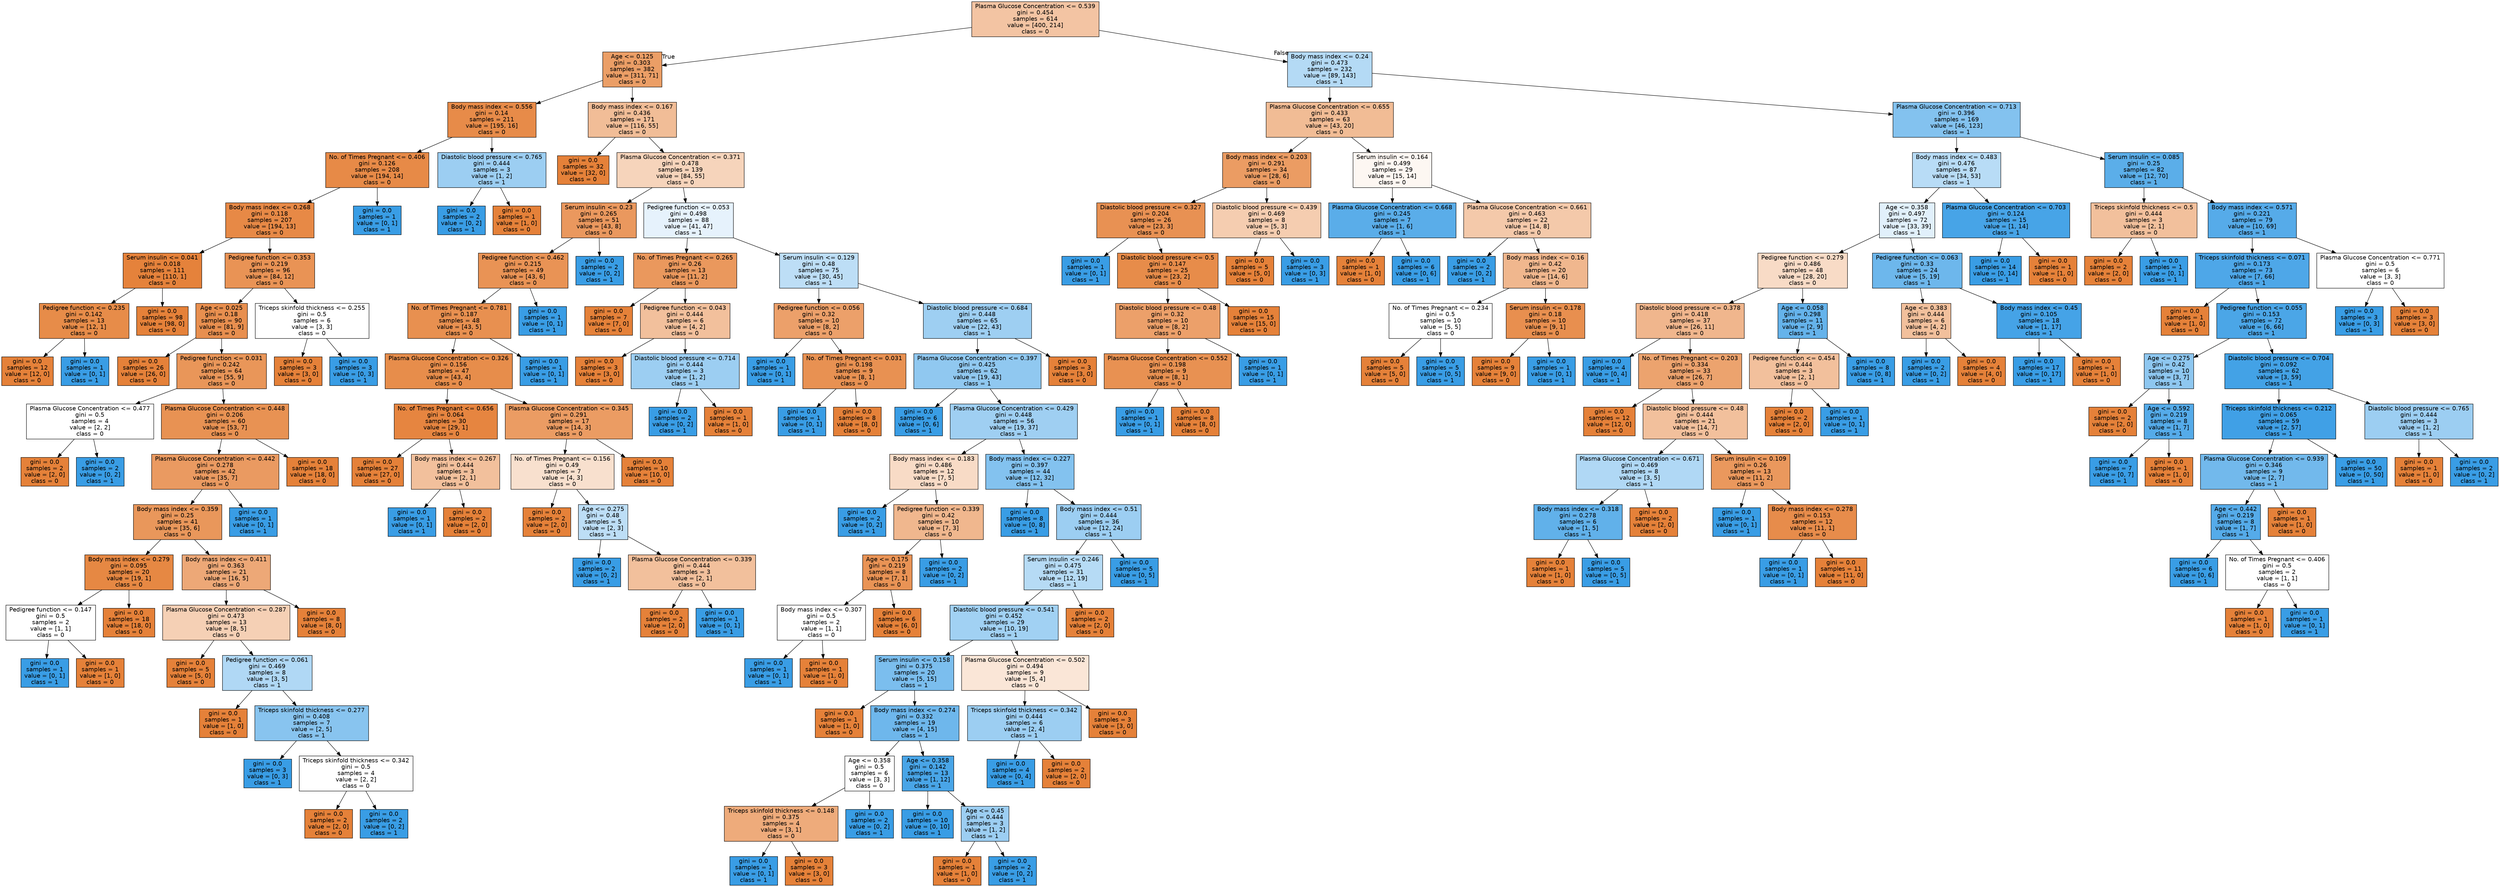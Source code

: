 digraph Tree {
node [shape=box, style="filled", color="black", fontname="helvetica"] ;
edge [fontname="helvetica"] ;
0 [label="Plasma Glucose Concentration <= 0.539\ngini = 0.454\nsamples = 614\nvalue = [400, 214]\nclass = 0", fillcolor="#f3c4a3"] ;
1 [label="Age <= 0.125\ngini = 0.303\nsamples = 382\nvalue = [311, 71]\nclass = 0", fillcolor="#eb9e66"] ;
0 -> 1 [labeldistance=2.5, labelangle=45, headlabel="True"] ;
2 [label="Body mass index <= 0.556\ngini = 0.14\nsamples = 211\nvalue = [195, 16]\nclass = 0", fillcolor="#e78b49"] ;
1 -> 2 ;
3 [label="No. of Times Pregnant <= 0.406\ngini = 0.126\nsamples = 208\nvalue = [194, 14]\nclass = 0", fillcolor="#e78a47"] ;
2 -> 3 ;
4 [label="Body mass index <= 0.268\ngini = 0.118\nsamples = 207\nvalue = [194, 13]\nclass = 0", fillcolor="#e78946"] ;
3 -> 4 ;
5 [label="Serum insulin <= 0.041\ngini = 0.018\nsamples = 111\nvalue = [110, 1]\nclass = 0", fillcolor="#e5823b"] ;
4 -> 5 ;
6 [label="Pedigree function <= 0.235\ngini = 0.142\nsamples = 13\nvalue = [12, 1]\nclass = 0", fillcolor="#e78c49"] ;
5 -> 6 ;
7 [label="gini = 0.0\nsamples = 12\nvalue = [12, 0]\nclass = 0", fillcolor="#e58139"] ;
6 -> 7 ;
8 [label="gini = 0.0\nsamples = 1\nvalue = [0, 1]\nclass = 1", fillcolor="#399de5"] ;
6 -> 8 ;
9 [label="gini = 0.0\nsamples = 98\nvalue = [98, 0]\nclass = 0", fillcolor="#e58139"] ;
5 -> 9 ;
10 [label="Pedigree function <= 0.353\ngini = 0.219\nsamples = 96\nvalue = [84, 12]\nclass = 0", fillcolor="#e99355"] ;
4 -> 10 ;
11 [label="Age <= 0.025\ngini = 0.18\nsamples = 90\nvalue = [81, 9]\nclass = 0", fillcolor="#e88f4f"] ;
10 -> 11 ;
12 [label="gini = 0.0\nsamples = 26\nvalue = [26, 0]\nclass = 0", fillcolor="#e58139"] ;
11 -> 12 ;
13 [label="Pedigree function <= 0.031\ngini = 0.242\nsamples = 64\nvalue = [55, 9]\nclass = 0", fillcolor="#e99659"] ;
11 -> 13 ;
14 [label="Plasma Glucose Concentration <= 0.477\ngini = 0.5\nsamples = 4\nvalue = [2, 2]\nclass = 0", fillcolor="#ffffff"] ;
13 -> 14 ;
15 [label="gini = 0.0\nsamples = 2\nvalue = [2, 0]\nclass = 0", fillcolor="#e58139"] ;
14 -> 15 ;
16 [label="gini = 0.0\nsamples = 2\nvalue = [0, 2]\nclass = 1", fillcolor="#399de5"] ;
14 -> 16 ;
17 [label="Plasma Glucose Concentration <= 0.448\ngini = 0.206\nsamples = 60\nvalue = [53, 7]\nclass = 0", fillcolor="#e89253"] ;
13 -> 17 ;
18 [label="Plasma Glucose Concentration <= 0.442\ngini = 0.278\nsamples = 42\nvalue = [35, 7]\nclass = 0", fillcolor="#ea9a61"] ;
17 -> 18 ;
19 [label="Body mass index <= 0.359\ngini = 0.25\nsamples = 41\nvalue = [35, 6]\nclass = 0", fillcolor="#e9975b"] ;
18 -> 19 ;
20 [label="Body mass index <= 0.279\ngini = 0.095\nsamples = 20\nvalue = [19, 1]\nclass = 0", fillcolor="#e68843"] ;
19 -> 20 ;
21 [label="Pedigree function <= 0.147\ngini = 0.5\nsamples = 2\nvalue = [1, 1]\nclass = 0", fillcolor="#ffffff"] ;
20 -> 21 ;
22 [label="gini = 0.0\nsamples = 1\nvalue = [0, 1]\nclass = 1", fillcolor="#399de5"] ;
21 -> 22 ;
23 [label="gini = 0.0\nsamples = 1\nvalue = [1, 0]\nclass = 0", fillcolor="#e58139"] ;
21 -> 23 ;
24 [label="gini = 0.0\nsamples = 18\nvalue = [18, 0]\nclass = 0", fillcolor="#e58139"] ;
20 -> 24 ;
25 [label="Body mass index <= 0.411\ngini = 0.363\nsamples = 21\nvalue = [16, 5]\nclass = 0", fillcolor="#eda877"] ;
19 -> 25 ;
26 [label="Plasma Glucose Concentration <= 0.287\ngini = 0.473\nsamples = 13\nvalue = [8, 5]\nclass = 0", fillcolor="#f5d0b5"] ;
25 -> 26 ;
27 [label="gini = 0.0\nsamples = 5\nvalue = [5, 0]\nclass = 0", fillcolor="#e58139"] ;
26 -> 27 ;
28 [label="Pedigree function <= 0.061\ngini = 0.469\nsamples = 8\nvalue = [3, 5]\nclass = 1", fillcolor="#b0d8f5"] ;
26 -> 28 ;
29 [label="gini = 0.0\nsamples = 1\nvalue = [1, 0]\nclass = 0", fillcolor="#e58139"] ;
28 -> 29 ;
30 [label="Triceps skinfold thickness <= 0.277\ngini = 0.408\nsamples = 7\nvalue = [2, 5]\nclass = 1", fillcolor="#88c4ef"] ;
28 -> 30 ;
31 [label="gini = 0.0\nsamples = 3\nvalue = [0, 3]\nclass = 1", fillcolor="#399de5"] ;
30 -> 31 ;
32 [label="Triceps skinfold thickness <= 0.342\ngini = 0.5\nsamples = 4\nvalue = [2, 2]\nclass = 0", fillcolor="#ffffff"] ;
30 -> 32 ;
33 [label="gini = 0.0\nsamples = 2\nvalue = [2, 0]\nclass = 0", fillcolor="#e58139"] ;
32 -> 33 ;
34 [label="gini = 0.0\nsamples = 2\nvalue = [0, 2]\nclass = 1", fillcolor="#399de5"] ;
32 -> 34 ;
35 [label="gini = 0.0\nsamples = 8\nvalue = [8, 0]\nclass = 0", fillcolor="#e58139"] ;
25 -> 35 ;
36 [label="gini = 0.0\nsamples = 1\nvalue = [0, 1]\nclass = 1", fillcolor="#399de5"] ;
18 -> 36 ;
37 [label="gini = 0.0\nsamples = 18\nvalue = [18, 0]\nclass = 0", fillcolor="#e58139"] ;
17 -> 37 ;
38 [label="Triceps skinfold thickness <= 0.255\ngini = 0.5\nsamples = 6\nvalue = [3, 3]\nclass = 0", fillcolor="#ffffff"] ;
10 -> 38 ;
39 [label="gini = 0.0\nsamples = 3\nvalue = [3, 0]\nclass = 0", fillcolor="#e58139"] ;
38 -> 39 ;
40 [label="gini = 0.0\nsamples = 3\nvalue = [0, 3]\nclass = 1", fillcolor="#399de5"] ;
38 -> 40 ;
41 [label="gini = 0.0\nsamples = 1\nvalue = [0, 1]\nclass = 1", fillcolor="#399de5"] ;
3 -> 41 ;
42 [label="Diastolic blood pressure <= 0.765\ngini = 0.444\nsamples = 3\nvalue = [1, 2]\nclass = 1", fillcolor="#9ccef2"] ;
2 -> 42 ;
43 [label="gini = 0.0\nsamples = 2\nvalue = [0, 2]\nclass = 1", fillcolor="#399de5"] ;
42 -> 43 ;
44 [label="gini = 0.0\nsamples = 1\nvalue = [1, 0]\nclass = 0", fillcolor="#e58139"] ;
42 -> 44 ;
45 [label="Body mass index <= 0.167\ngini = 0.436\nsamples = 171\nvalue = [116, 55]\nclass = 0", fillcolor="#f1bd97"] ;
1 -> 45 ;
46 [label="gini = 0.0\nsamples = 32\nvalue = [32, 0]\nclass = 0", fillcolor="#e58139"] ;
45 -> 46 ;
47 [label="Plasma Glucose Concentration <= 0.371\ngini = 0.478\nsamples = 139\nvalue = [84, 55]\nclass = 0", fillcolor="#f6d4bb"] ;
45 -> 47 ;
48 [label="Serum insulin <= 0.23\ngini = 0.265\nsamples = 51\nvalue = [43, 8]\nclass = 0", fillcolor="#ea985e"] ;
47 -> 48 ;
49 [label="Pedigree function <= 0.462\ngini = 0.215\nsamples = 49\nvalue = [43, 6]\nclass = 0", fillcolor="#e99355"] ;
48 -> 49 ;
50 [label="No. of Times Pregnant <= 0.781\ngini = 0.187\nsamples = 48\nvalue = [43, 5]\nclass = 0", fillcolor="#e89050"] ;
49 -> 50 ;
51 [label="Plasma Glucose Concentration <= 0.326\ngini = 0.156\nsamples = 47\nvalue = [43, 4]\nclass = 0", fillcolor="#e78d4b"] ;
50 -> 51 ;
52 [label="No. of Times Pregnant <= 0.656\ngini = 0.064\nsamples = 30\nvalue = [29, 1]\nclass = 0", fillcolor="#e68540"] ;
51 -> 52 ;
53 [label="gini = 0.0\nsamples = 27\nvalue = [27, 0]\nclass = 0", fillcolor="#e58139"] ;
52 -> 53 ;
54 [label="Body mass index <= 0.267\ngini = 0.444\nsamples = 3\nvalue = [2, 1]\nclass = 0", fillcolor="#f2c09c"] ;
52 -> 54 ;
55 [label="gini = 0.0\nsamples = 1\nvalue = [0, 1]\nclass = 1", fillcolor="#399de5"] ;
54 -> 55 ;
56 [label="gini = 0.0\nsamples = 2\nvalue = [2, 0]\nclass = 0", fillcolor="#e58139"] ;
54 -> 56 ;
57 [label="Plasma Glucose Concentration <= 0.345\ngini = 0.291\nsamples = 17\nvalue = [14, 3]\nclass = 0", fillcolor="#eb9c63"] ;
51 -> 57 ;
58 [label="No. of Times Pregnant <= 0.156\ngini = 0.49\nsamples = 7\nvalue = [4, 3]\nclass = 0", fillcolor="#f8e0ce"] ;
57 -> 58 ;
59 [label="gini = 0.0\nsamples = 2\nvalue = [2, 0]\nclass = 0", fillcolor="#e58139"] ;
58 -> 59 ;
60 [label="Age <= 0.275\ngini = 0.48\nsamples = 5\nvalue = [2, 3]\nclass = 1", fillcolor="#bddef6"] ;
58 -> 60 ;
61 [label="gini = 0.0\nsamples = 2\nvalue = [0, 2]\nclass = 1", fillcolor="#399de5"] ;
60 -> 61 ;
62 [label="Plasma Glucose Concentration <= 0.339\ngini = 0.444\nsamples = 3\nvalue = [2, 1]\nclass = 0", fillcolor="#f2c09c"] ;
60 -> 62 ;
63 [label="gini = 0.0\nsamples = 2\nvalue = [2, 0]\nclass = 0", fillcolor="#e58139"] ;
62 -> 63 ;
64 [label="gini = 0.0\nsamples = 1\nvalue = [0, 1]\nclass = 1", fillcolor="#399de5"] ;
62 -> 64 ;
65 [label="gini = 0.0\nsamples = 10\nvalue = [10, 0]\nclass = 0", fillcolor="#e58139"] ;
57 -> 65 ;
66 [label="gini = 0.0\nsamples = 1\nvalue = [0, 1]\nclass = 1", fillcolor="#399de5"] ;
50 -> 66 ;
67 [label="gini = 0.0\nsamples = 1\nvalue = [0, 1]\nclass = 1", fillcolor="#399de5"] ;
49 -> 67 ;
68 [label="gini = 0.0\nsamples = 2\nvalue = [0, 2]\nclass = 1", fillcolor="#399de5"] ;
48 -> 68 ;
69 [label="Pedigree function <= 0.053\ngini = 0.498\nsamples = 88\nvalue = [41, 47]\nclass = 1", fillcolor="#e6f2fc"] ;
47 -> 69 ;
70 [label="No. of Times Pregnant <= 0.265\ngini = 0.26\nsamples = 13\nvalue = [11, 2]\nclass = 0", fillcolor="#ea985d"] ;
69 -> 70 ;
71 [label="gini = 0.0\nsamples = 7\nvalue = [7, 0]\nclass = 0", fillcolor="#e58139"] ;
70 -> 71 ;
72 [label="Pedigree function <= 0.043\ngini = 0.444\nsamples = 6\nvalue = [4, 2]\nclass = 0", fillcolor="#f2c09c"] ;
70 -> 72 ;
73 [label="gini = 0.0\nsamples = 3\nvalue = [3, 0]\nclass = 0", fillcolor="#e58139"] ;
72 -> 73 ;
74 [label="Diastolic blood pressure <= 0.714\ngini = 0.444\nsamples = 3\nvalue = [1, 2]\nclass = 1", fillcolor="#9ccef2"] ;
72 -> 74 ;
75 [label="gini = 0.0\nsamples = 2\nvalue = [0, 2]\nclass = 1", fillcolor="#399de5"] ;
74 -> 75 ;
76 [label="gini = 0.0\nsamples = 1\nvalue = [1, 0]\nclass = 0", fillcolor="#e58139"] ;
74 -> 76 ;
77 [label="Serum insulin <= 0.129\ngini = 0.48\nsamples = 75\nvalue = [30, 45]\nclass = 1", fillcolor="#bddef6"] ;
69 -> 77 ;
78 [label="Pedigree function <= 0.056\ngini = 0.32\nsamples = 10\nvalue = [8, 2]\nclass = 0", fillcolor="#eca06a"] ;
77 -> 78 ;
79 [label="gini = 0.0\nsamples = 1\nvalue = [0, 1]\nclass = 1", fillcolor="#399de5"] ;
78 -> 79 ;
80 [label="No. of Times Pregnant <= 0.031\ngini = 0.198\nsamples = 9\nvalue = [8, 1]\nclass = 0", fillcolor="#e89152"] ;
78 -> 80 ;
81 [label="gini = 0.0\nsamples = 1\nvalue = [0, 1]\nclass = 1", fillcolor="#399de5"] ;
80 -> 81 ;
82 [label="gini = 0.0\nsamples = 8\nvalue = [8, 0]\nclass = 0", fillcolor="#e58139"] ;
80 -> 82 ;
83 [label="Diastolic blood pressure <= 0.684\ngini = 0.448\nsamples = 65\nvalue = [22, 43]\nclass = 1", fillcolor="#9ecff2"] ;
77 -> 83 ;
84 [label="Plasma Glucose Concentration <= 0.397\ngini = 0.425\nsamples = 62\nvalue = [19, 43]\nclass = 1", fillcolor="#90c8f0"] ;
83 -> 84 ;
85 [label="gini = 0.0\nsamples = 6\nvalue = [0, 6]\nclass = 1", fillcolor="#399de5"] ;
84 -> 85 ;
86 [label="Plasma Glucose Concentration <= 0.429\ngini = 0.448\nsamples = 56\nvalue = [19, 37]\nclass = 1", fillcolor="#9fcff2"] ;
84 -> 86 ;
87 [label="Body mass index <= 0.183\ngini = 0.486\nsamples = 12\nvalue = [7, 5]\nclass = 0", fillcolor="#f8dbc6"] ;
86 -> 87 ;
88 [label="gini = 0.0\nsamples = 2\nvalue = [0, 2]\nclass = 1", fillcolor="#399de5"] ;
87 -> 88 ;
89 [label="Pedigree function <= 0.339\ngini = 0.42\nsamples = 10\nvalue = [7, 3]\nclass = 0", fillcolor="#f0b78e"] ;
87 -> 89 ;
90 [label="Age <= 0.175\ngini = 0.219\nsamples = 8\nvalue = [7, 1]\nclass = 0", fillcolor="#e99355"] ;
89 -> 90 ;
91 [label="Body mass index <= 0.307\ngini = 0.5\nsamples = 2\nvalue = [1, 1]\nclass = 0", fillcolor="#ffffff"] ;
90 -> 91 ;
92 [label="gini = 0.0\nsamples = 1\nvalue = [0, 1]\nclass = 1", fillcolor="#399de5"] ;
91 -> 92 ;
93 [label="gini = 0.0\nsamples = 1\nvalue = [1, 0]\nclass = 0", fillcolor="#e58139"] ;
91 -> 93 ;
94 [label="gini = 0.0\nsamples = 6\nvalue = [6, 0]\nclass = 0", fillcolor="#e58139"] ;
90 -> 94 ;
95 [label="gini = 0.0\nsamples = 2\nvalue = [0, 2]\nclass = 1", fillcolor="#399de5"] ;
89 -> 95 ;
96 [label="Body mass index <= 0.227\ngini = 0.397\nsamples = 44\nvalue = [12, 32]\nclass = 1", fillcolor="#83c2ef"] ;
86 -> 96 ;
97 [label="gini = 0.0\nsamples = 8\nvalue = [0, 8]\nclass = 1", fillcolor="#399de5"] ;
96 -> 97 ;
98 [label="Body mass index <= 0.51\ngini = 0.444\nsamples = 36\nvalue = [12, 24]\nclass = 1", fillcolor="#9ccef2"] ;
96 -> 98 ;
99 [label="Serum insulin <= 0.246\ngini = 0.475\nsamples = 31\nvalue = [12, 19]\nclass = 1", fillcolor="#b6dbf5"] ;
98 -> 99 ;
100 [label="Diastolic blood pressure <= 0.541\ngini = 0.452\nsamples = 29\nvalue = [10, 19]\nclass = 1", fillcolor="#a1d1f3"] ;
99 -> 100 ;
101 [label="Serum insulin <= 0.158\ngini = 0.375\nsamples = 20\nvalue = [5, 15]\nclass = 1", fillcolor="#7bbeee"] ;
100 -> 101 ;
102 [label="gini = 0.0\nsamples = 1\nvalue = [1, 0]\nclass = 0", fillcolor="#e58139"] ;
101 -> 102 ;
103 [label="Body mass index <= 0.274\ngini = 0.332\nsamples = 19\nvalue = [4, 15]\nclass = 1", fillcolor="#6eb7ec"] ;
101 -> 103 ;
104 [label="Age <= 0.358\ngini = 0.5\nsamples = 6\nvalue = [3, 3]\nclass = 0", fillcolor="#ffffff"] ;
103 -> 104 ;
105 [label="Triceps skinfold thickness <= 0.148\ngini = 0.375\nsamples = 4\nvalue = [3, 1]\nclass = 0", fillcolor="#eeab7b"] ;
104 -> 105 ;
106 [label="gini = 0.0\nsamples = 1\nvalue = [0, 1]\nclass = 1", fillcolor="#399de5"] ;
105 -> 106 ;
107 [label="gini = 0.0\nsamples = 3\nvalue = [3, 0]\nclass = 0", fillcolor="#e58139"] ;
105 -> 107 ;
108 [label="gini = 0.0\nsamples = 2\nvalue = [0, 2]\nclass = 1", fillcolor="#399de5"] ;
104 -> 108 ;
109 [label="Age <= 0.358\ngini = 0.142\nsamples = 13\nvalue = [1, 12]\nclass = 1", fillcolor="#49a5e7"] ;
103 -> 109 ;
110 [label="gini = 0.0\nsamples = 10\nvalue = [0, 10]\nclass = 1", fillcolor="#399de5"] ;
109 -> 110 ;
111 [label="Age <= 0.45\ngini = 0.444\nsamples = 3\nvalue = [1, 2]\nclass = 1", fillcolor="#9ccef2"] ;
109 -> 111 ;
112 [label="gini = 0.0\nsamples = 1\nvalue = [1, 0]\nclass = 0", fillcolor="#e58139"] ;
111 -> 112 ;
113 [label="gini = 0.0\nsamples = 2\nvalue = [0, 2]\nclass = 1", fillcolor="#399de5"] ;
111 -> 113 ;
114 [label="Plasma Glucose Concentration <= 0.502\ngini = 0.494\nsamples = 9\nvalue = [5, 4]\nclass = 0", fillcolor="#fae6d7"] ;
100 -> 114 ;
115 [label="Triceps skinfold thickness <= 0.342\ngini = 0.444\nsamples = 6\nvalue = [2, 4]\nclass = 1", fillcolor="#9ccef2"] ;
114 -> 115 ;
116 [label="gini = 0.0\nsamples = 4\nvalue = [0, 4]\nclass = 1", fillcolor="#399de5"] ;
115 -> 116 ;
117 [label="gini = 0.0\nsamples = 2\nvalue = [2, 0]\nclass = 0", fillcolor="#e58139"] ;
115 -> 117 ;
118 [label="gini = 0.0\nsamples = 3\nvalue = [3, 0]\nclass = 0", fillcolor="#e58139"] ;
114 -> 118 ;
119 [label="gini = 0.0\nsamples = 2\nvalue = [2, 0]\nclass = 0", fillcolor="#e58139"] ;
99 -> 119 ;
120 [label="gini = 0.0\nsamples = 5\nvalue = [0, 5]\nclass = 1", fillcolor="#399de5"] ;
98 -> 120 ;
121 [label="gini = 0.0\nsamples = 3\nvalue = [3, 0]\nclass = 0", fillcolor="#e58139"] ;
83 -> 121 ;
122 [label="Body mass index <= 0.24\ngini = 0.473\nsamples = 232\nvalue = [89, 143]\nclass = 1", fillcolor="#b4daf5"] ;
0 -> 122 [labeldistance=2.5, labelangle=-45, headlabel="False"] ;
123 [label="Plasma Glucose Concentration <= 0.655\ngini = 0.433\nsamples = 63\nvalue = [43, 20]\nclass = 0", fillcolor="#f1bc95"] ;
122 -> 123 ;
124 [label="Body mass index <= 0.203\ngini = 0.291\nsamples = 34\nvalue = [28, 6]\nclass = 0", fillcolor="#eb9c63"] ;
123 -> 124 ;
125 [label="Diastolic blood pressure <= 0.327\ngini = 0.204\nsamples = 26\nvalue = [23, 3]\nclass = 0", fillcolor="#e89153"] ;
124 -> 125 ;
126 [label="gini = 0.0\nsamples = 1\nvalue = [0, 1]\nclass = 1", fillcolor="#399de5"] ;
125 -> 126 ;
127 [label="Diastolic blood pressure <= 0.5\ngini = 0.147\nsamples = 25\nvalue = [23, 2]\nclass = 0", fillcolor="#e78c4a"] ;
125 -> 127 ;
128 [label="Diastolic blood pressure <= 0.48\ngini = 0.32\nsamples = 10\nvalue = [8, 2]\nclass = 0", fillcolor="#eca06a"] ;
127 -> 128 ;
129 [label="Plasma Glucose Concentration <= 0.552\ngini = 0.198\nsamples = 9\nvalue = [8, 1]\nclass = 0", fillcolor="#e89152"] ;
128 -> 129 ;
130 [label="gini = 0.0\nsamples = 1\nvalue = [0, 1]\nclass = 1", fillcolor="#399de5"] ;
129 -> 130 ;
131 [label="gini = 0.0\nsamples = 8\nvalue = [8, 0]\nclass = 0", fillcolor="#e58139"] ;
129 -> 131 ;
132 [label="gini = 0.0\nsamples = 1\nvalue = [0, 1]\nclass = 1", fillcolor="#399de5"] ;
128 -> 132 ;
133 [label="gini = 0.0\nsamples = 15\nvalue = [15, 0]\nclass = 0", fillcolor="#e58139"] ;
127 -> 133 ;
134 [label="Diastolic blood pressure <= 0.439\ngini = 0.469\nsamples = 8\nvalue = [5, 3]\nclass = 0", fillcolor="#f5cdb0"] ;
124 -> 134 ;
135 [label="gini = 0.0\nsamples = 5\nvalue = [5, 0]\nclass = 0", fillcolor="#e58139"] ;
134 -> 135 ;
136 [label="gini = 0.0\nsamples = 3\nvalue = [0, 3]\nclass = 1", fillcolor="#399de5"] ;
134 -> 136 ;
137 [label="Serum insulin <= 0.164\ngini = 0.499\nsamples = 29\nvalue = [15, 14]\nclass = 0", fillcolor="#fdf7f2"] ;
123 -> 137 ;
138 [label="Plasma Glucose Concentration <= 0.668\ngini = 0.245\nsamples = 7\nvalue = [1, 6]\nclass = 1", fillcolor="#5aade9"] ;
137 -> 138 ;
139 [label="gini = 0.0\nsamples = 1\nvalue = [1, 0]\nclass = 0", fillcolor="#e58139"] ;
138 -> 139 ;
140 [label="gini = 0.0\nsamples = 6\nvalue = [0, 6]\nclass = 1", fillcolor="#399de5"] ;
138 -> 140 ;
141 [label="Plasma Glucose Concentration <= 0.661\ngini = 0.463\nsamples = 22\nvalue = [14, 8]\nclass = 0", fillcolor="#f4c9aa"] ;
137 -> 141 ;
142 [label="gini = 0.0\nsamples = 2\nvalue = [0, 2]\nclass = 1", fillcolor="#399de5"] ;
141 -> 142 ;
143 [label="Body mass index <= 0.16\ngini = 0.42\nsamples = 20\nvalue = [14, 6]\nclass = 0", fillcolor="#f0b78e"] ;
141 -> 143 ;
144 [label="No. of Times Pregnant <= 0.234\ngini = 0.5\nsamples = 10\nvalue = [5, 5]\nclass = 0", fillcolor="#ffffff"] ;
143 -> 144 ;
145 [label="gini = 0.0\nsamples = 5\nvalue = [5, 0]\nclass = 0", fillcolor="#e58139"] ;
144 -> 145 ;
146 [label="gini = 0.0\nsamples = 5\nvalue = [0, 5]\nclass = 1", fillcolor="#399de5"] ;
144 -> 146 ;
147 [label="Serum insulin <= 0.178\ngini = 0.18\nsamples = 10\nvalue = [9, 1]\nclass = 0", fillcolor="#e88f4f"] ;
143 -> 147 ;
148 [label="gini = 0.0\nsamples = 9\nvalue = [9, 0]\nclass = 0", fillcolor="#e58139"] ;
147 -> 148 ;
149 [label="gini = 0.0\nsamples = 1\nvalue = [0, 1]\nclass = 1", fillcolor="#399de5"] ;
147 -> 149 ;
150 [label="Plasma Glucose Concentration <= 0.713\ngini = 0.396\nsamples = 169\nvalue = [46, 123]\nclass = 1", fillcolor="#83c2ef"] ;
122 -> 150 ;
151 [label="Body mass index <= 0.483\ngini = 0.476\nsamples = 87\nvalue = [34, 53]\nclass = 1", fillcolor="#b8dcf6"] ;
150 -> 151 ;
152 [label="Age <= 0.358\ngini = 0.497\nsamples = 72\nvalue = [33, 39]\nclass = 1", fillcolor="#e1f0fb"] ;
151 -> 152 ;
153 [label="Pedigree function <= 0.279\ngini = 0.486\nsamples = 48\nvalue = [28, 20]\nclass = 0", fillcolor="#f8dbc6"] ;
152 -> 153 ;
154 [label="Diastolic blood pressure <= 0.378\ngini = 0.418\nsamples = 37\nvalue = [26, 11]\nclass = 0", fillcolor="#f0b68d"] ;
153 -> 154 ;
155 [label="gini = 0.0\nsamples = 4\nvalue = [0, 4]\nclass = 1", fillcolor="#399de5"] ;
154 -> 155 ;
156 [label="No. of Times Pregnant <= 0.203\ngini = 0.334\nsamples = 33\nvalue = [26, 7]\nclass = 0", fillcolor="#eca36e"] ;
154 -> 156 ;
157 [label="gini = 0.0\nsamples = 12\nvalue = [12, 0]\nclass = 0", fillcolor="#e58139"] ;
156 -> 157 ;
158 [label="Diastolic blood pressure <= 0.48\ngini = 0.444\nsamples = 21\nvalue = [14, 7]\nclass = 0", fillcolor="#f2c09c"] ;
156 -> 158 ;
159 [label="Plasma Glucose Concentration <= 0.671\ngini = 0.469\nsamples = 8\nvalue = [3, 5]\nclass = 1", fillcolor="#b0d8f5"] ;
158 -> 159 ;
160 [label="Body mass index <= 0.318\ngini = 0.278\nsamples = 6\nvalue = [1, 5]\nclass = 1", fillcolor="#61b1ea"] ;
159 -> 160 ;
161 [label="gini = 0.0\nsamples = 1\nvalue = [1, 0]\nclass = 0", fillcolor="#e58139"] ;
160 -> 161 ;
162 [label="gini = 0.0\nsamples = 5\nvalue = [0, 5]\nclass = 1", fillcolor="#399de5"] ;
160 -> 162 ;
163 [label="gini = 0.0\nsamples = 2\nvalue = [2, 0]\nclass = 0", fillcolor="#e58139"] ;
159 -> 163 ;
164 [label="Serum insulin <= 0.109\ngini = 0.26\nsamples = 13\nvalue = [11, 2]\nclass = 0", fillcolor="#ea985d"] ;
158 -> 164 ;
165 [label="gini = 0.0\nsamples = 1\nvalue = [0, 1]\nclass = 1", fillcolor="#399de5"] ;
164 -> 165 ;
166 [label="Body mass index <= 0.278\ngini = 0.153\nsamples = 12\nvalue = [11, 1]\nclass = 0", fillcolor="#e78c4b"] ;
164 -> 166 ;
167 [label="gini = 0.0\nsamples = 1\nvalue = [0, 1]\nclass = 1", fillcolor="#399de5"] ;
166 -> 167 ;
168 [label="gini = 0.0\nsamples = 11\nvalue = [11, 0]\nclass = 0", fillcolor="#e58139"] ;
166 -> 168 ;
169 [label="Age <= 0.058\ngini = 0.298\nsamples = 11\nvalue = [2, 9]\nclass = 1", fillcolor="#65b3eb"] ;
153 -> 169 ;
170 [label="Pedigree function <= 0.454\ngini = 0.444\nsamples = 3\nvalue = [2, 1]\nclass = 0", fillcolor="#f2c09c"] ;
169 -> 170 ;
171 [label="gini = 0.0\nsamples = 2\nvalue = [2, 0]\nclass = 0", fillcolor="#e58139"] ;
170 -> 171 ;
172 [label="gini = 0.0\nsamples = 1\nvalue = [0, 1]\nclass = 1", fillcolor="#399de5"] ;
170 -> 172 ;
173 [label="gini = 0.0\nsamples = 8\nvalue = [0, 8]\nclass = 1", fillcolor="#399de5"] ;
169 -> 173 ;
174 [label="Pedigree function <= 0.063\ngini = 0.33\nsamples = 24\nvalue = [5, 19]\nclass = 1", fillcolor="#6db7ec"] ;
152 -> 174 ;
175 [label="Age <= 0.383\ngini = 0.444\nsamples = 6\nvalue = [4, 2]\nclass = 0", fillcolor="#f2c09c"] ;
174 -> 175 ;
176 [label="gini = 0.0\nsamples = 2\nvalue = [0, 2]\nclass = 1", fillcolor="#399de5"] ;
175 -> 176 ;
177 [label="gini = 0.0\nsamples = 4\nvalue = [4, 0]\nclass = 0", fillcolor="#e58139"] ;
175 -> 177 ;
178 [label="Body mass index <= 0.45\ngini = 0.105\nsamples = 18\nvalue = [1, 17]\nclass = 1", fillcolor="#45a3e7"] ;
174 -> 178 ;
179 [label="gini = 0.0\nsamples = 17\nvalue = [0, 17]\nclass = 1", fillcolor="#399de5"] ;
178 -> 179 ;
180 [label="gini = 0.0\nsamples = 1\nvalue = [1, 0]\nclass = 0", fillcolor="#e58139"] ;
178 -> 180 ;
181 [label="Plasma Glucose Concentration <= 0.703\ngini = 0.124\nsamples = 15\nvalue = [1, 14]\nclass = 1", fillcolor="#47a4e7"] ;
151 -> 181 ;
182 [label="gini = 0.0\nsamples = 14\nvalue = [0, 14]\nclass = 1", fillcolor="#399de5"] ;
181 -> 182 ;
183 [label="gini = 0.0\nsamples = 1\nvalue = [1, 0]\nclass = 0", fillcolor="#e58139"] ;
181 -> 183 ;
184 [label="Serum insulin <= 0.085\ngini = 0.25\nsamples = 82\nvalue = [12, 70]\nclass = 1", fillcolor="#5baee9"] ;
150 -> 184 ;
185 [label="Triceps skinfold thickness <= 0.5\ngini = 0.444\nsamples = 3\nvalue = [2, 1]\nclass = 0", fillcolor="#f2c09c"] ;
184 -> 185 ;
186 [label="gini = 0.0\nsamples = 2\nvalue = [2, 0]\nclass = 0", fillcolor="#e58139"] ;
185 -> 186 ;
187 [label="gini = 0.0\nsamples = 1\nvalue = [0, 1]\nclass = 1", fillcolor="#399de5"] ;
185 -> 187 ;
188 [label="Body mass index <= 0.571\ngini = 0.221\nsamples = 79\nvalue = [10, 69]\nclass = 1", fillcolor="#56abe9"] ;
184 -> 188 ;
189 [label="Triceps skinfold thickness <= 0.071\ngini = 0.173\nsamples = 73\nvalue = [7, 66]\nclass = 1", fillcolor="#4ea7e8"] ;
188 -> 189 ;
190 [label="gini = 0.0\nsamples = 1\nvalue = [1, 0]\nclass = 0", fillcolor="#e58139"] ;
189 -> 190 ;
191 [label="Pedigree function <= 0.055\ngini = 0.153\nsamples = 72\nvalue = [6, 66]\nclass = 1", fillcolor="#4ba6e7"] ;
189 -> 191 ;
192 [label="Age <= 0.275\ngini = 0.42\nsamples = 10\nvalue = [3, 7]\nclass = 1", fillcolor="#8ec7f0"] ;
191 -> 192 ;
193 [label="gini = 0.0\nsamples = 2\nvalue = [2, 0]\nclass = 0", fillcolor="#e58139"] ;
192 -> 193 ;
194 [label="Age <= 0.592\ngini = 0.219\nsamples = 8\nvalue = [1, 7]\nclass = 1", fillcolor="#55abe9"] ;
192 -> 194 ;
195 [label="gini = 0.0\nsamples = 7\nvalue = [0, 7]\nclass = 1", fillcolor="#399de5"] ;
194 -> 195 ;
196 [label="gini = 0.0\nsamples = 1\nvalue = [1, 0]\nclass = 0", fillcolor="#e58139"] ;
194 -> 196 ;
197 [label="Diastolic blood pressure <= 0.704\ngini = 0.092\nsamples = 62\nvalue = [3, 59]\nclass = 1", fillcolor="#43a2e6"] ;
191 -> 197 ;
198 [label="Triceps skinfold thickness <= 0.212\ngini = 0.065\nsamples = 59\nvalue = [2, 57]\nclass = 1", fillcolor="#40a0e6"] ;
197 -> 198 ;
199 [label="Plasma Glucose Concentration <= 0.939\ngini = 0.346\nsamples = 9\nvalue = [2, 7]\nclass = 1", fillcolor="#72b9ec"] ;
198 -> 199 ;
200 [label="Age <= 0.442\ngini = 0.219\nsamples = 8\nvalue = [1, 7]\nclass = 1", fillcolor="#55abe9"] ;
199 -> 200 ;
201 [label="gini = 0.0\nsamples = 6\nvalue = [0, 6]\nclass = 1", fillcolor="#399de5"] ;
200 -> 201 ;
202 [label="No. of Times Pregnant <= 0.406\ngini = 0.5\nsamples = 2\nvalue = [1, 1]\nclass = 0", fillcolor="#ffffff"] ;
200 -> 202 ;
203 [label="gini = 0.0\nsamples = 1\nvalue = [1, 0]\nclass = 0", fillcolor="#e58139"] ;
202 -> 203 ;
204 [label="gini = 0.0\nsamples = 1\nvalue = [0, 1]\nclass = 1", fillcolor="#399de5"] ;
202 -> 204 ;
205 [label="gini = 0.0\nsamples = 1\nvalue = [1, 0]\nclass = 0", fillcolor="#e58139"] ;
199 -> 205 ;
206 [label="gini = 0.0\nsamples = 50\nvalue = [0, 50]\nclass = 1", fillcolor="#399de5"] ;
198 -> 206 ;
207 [label="Diastolic blood pressure <= 0.765\ngini = 0.444\nsamples = 3\nvalue = [1, 2]\nclass = 1", fillcolor="#9ccef2"] ;
197 -> 207 ;
208 [label="gini = 0.0\nsamples = 1\nvalue = [1, 0]\nclass = 0", fillcolor="#e58139"] ;
207 -> 208 ;
209 [label="gini = 0.0\nsamples = 2\nvalue = [0, 2]\nclass = 1", fillcolor="#399de5"] ;
207 -> 209 ;
210 [label="Plasma Glucose Concentration <= 0.771\ngini = 0.5\nsamples = 6\nvalue = [3, 3]\nclass = 0", fillcolor="#ffffff"] ;
188 -> 210 ;
211 [label="gini = 0.0\nsamples = 3\nvalue = [0, 3]\nclass = 1", fillcolor="#399de5"] ;
210 -> 211 ;
212 [label="gini = 0.0\nsamples = 3\nvalue = [3, 0]\nclass = 0", fillcolor="#e58139"] ;
210 -> 212 ;
}